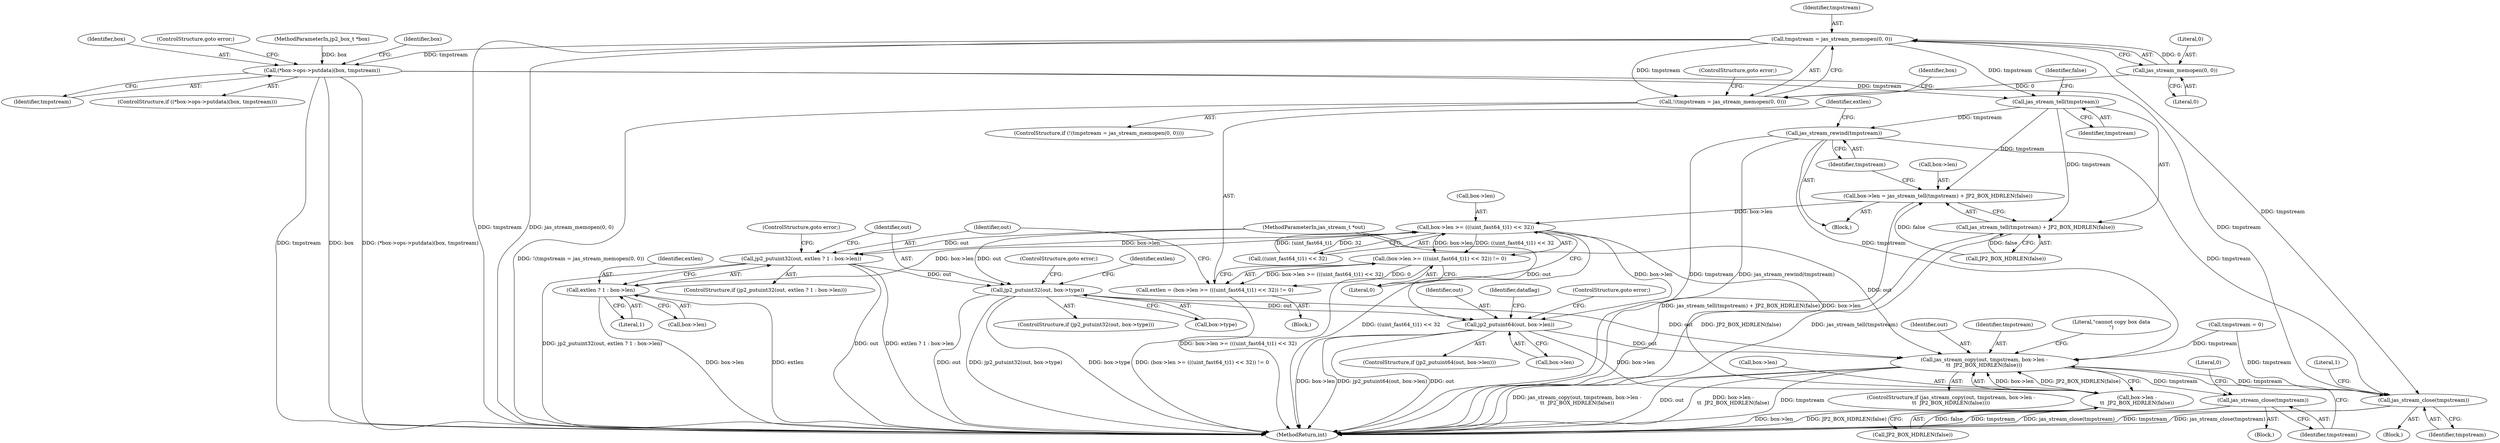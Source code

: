 digraph "0_jasper_e96fc4fdd525fa0ede28074a7e2b1caf94b58b0d_1@pointer" {
"1000127" [label="(Call,tmpstream = jas_stream_memopen(0, 0))"];
"1000129" [label="(Call,jas_stream_memopen(0, 0))"];
"1000126" [label="(Call,!(tmpstream = jas_stream_memopen(0, 0)))"];
"1000142" [label="(Call,(*box->ops->putdata)(box, tmpstream))"];
"1000152" [label="(Call,jas_stream_tell(tmpstream))"];
"1000147" [label="(Call,box->len = jas_stream_tell(tmpstream) + JP2_BOX_HDRLEN(false))"];
"1000161" [label="(Call,box->len >= (((uint_fast64_t)1) << 32))"];
"1000160" [label="(Call,(box->len >= (((uint_fast64_t)1) << 32)) != 0)"];
"1000158" [label="(Call,extlen = (box->len >= (((uint_fast64_t)1) << 32)) != 0)"];
"1000172" [label="(Call,jp2_putuint32(out, extlen ? 1 : box->len))"];
"1000183" [label="(Call,jp2_putuint32(out, box->type))"];
"1000194" [label="(Call,jp2_putuint64(out, box->len))"];
"1000205" [label="(Call,jas_stream_copy(out, tmpstream, box->len -\n\t\t  JP2_BOX_HDRLEN(false)))"];
"1000218" [label="(Call,jas_stream_close(tmpstream))"];
"1000226" [label="(Call,jas_stream_close(tmpstream))"];
"1000208" [label="(Call,box->len -\n\t\t  JP2_BOX_HDRLEN(false))"];
"1000174" [label="(Call,extlen ? 1 : box->len)"];
"1000151" [label="(Call,jas_stream_tell(tmpstream) + JP2_BOX_HDRLEN(false))"];
"1000156" [label="(Call,jas_stream_rewind(tmpstream))"];
"1000205" [label="(Call,jas_stream_copy(out, tmpstream, box->len -\n\t\t  JP2_BOX_HDRLEN(false)))"];
"1000154" [label="(Call,JP2_BOX_HDRLEN(false))"];
"1000128" [label="(Identifier,tmpstream)"];
"1000142" [label="(Call,(*box->ops->putdata)(box, tmpstream))"];
"1000189" [label="(ControlStructure,goto error;)"];
"1000148" [label="(Call,box->len)"];
"1000101" [label="(MethodParameterIn,jp2_box_t *box)"];
"1000195" [label="(Identifier,out)"];
"1000227" [label="(Identifier,tmpstream)"];
"1000185" [label="(Call,box->type)"];
"1000193" [label="(ControlStructure,if (jp2_putuint64(out, box->len)))"];
"1000175" [label="(Identifier,extlen)"];
"1000208" [label="(Call,box->len -\n\t\t  JP2_BOX_HDRLEN(false))"];
"1000182" [label="(ControlStructure,if (jp2_putuint32(out, box->type)))"];
"1000176" [label="(Literal,1)"];
"1000149" [label="(Identifier,box)"];
"1000203" [label="(Block,)"];
"1000196" [label="(Call,box->len)"];
"1000155" [label="(Identifier,false)"];
"1000216" [label="(Literal,\"cannot copy box data\n\")"];
"1000226" [label="(Call,jas_stream_close(tmpstream))"];
"1000174" [label="(Call,extlen ? 1 : box->len)"];
"1000102" [label="(MethodParameterIn,jas_stream_t *out)"];
"1000218" [label="(Call,jas_stream_close(tmpstream))"];
"1000170" [label="(Literal,0)"];
"1000171" [label="(ControlStructure,if (jp2_putuint32(out, extlen ? 1 : box->len)))"];
"1000206" [label="(Identifier,out)"];
"1000152" [label="(Call,jas_stream_tell(tmpstream))"];
"1000159" [label="(Identifier,extlen)"];
"1000225" [label="(Block,)"];
"1000202" [label="(Identifier,dataflag)"];
"1000162" [label="(Call,box->len)"];
"1000209" [label="(Call,box->len)"];
"1000200" [label="(ControlStructure,goto error;)"];
"1000181" [label="(ControlStructure,goto error;)"];
"1000219" [label="(Identifier,tmpstream)"];
"1000161" [label="(Call,box->len >= (((uint_fast64_t)1) << 32))"];
"1000151" [label="(Call,jas_stream_tell(tmpstream) + JP2_BOX_HDRLEN(false))"];
"1000125" [label="(ControlStructure,if (!(tmpstream = jas_stream_memopen(0, 0))))"];
"1000177" [label="(Call,box->len)"];
"1000131" [label="(Literal,0)"];
"1000144" [label="(Identifier,tmpstream)"];
"1000153" [label="(Identifier,tmpstream)"];
"1000143" [label="(Identifier,box)"];
"1000204" [label="(ControlStructure,if (jas_stream_copy(out, tmpstream, box->len -\n\t\t  JP2_BOX_HDRLEN(false))))"];
"1000160" [label="(Call,(box->len >= (((uint_fast64_t)1) << 32)) != 0)"];
"1000107" [label="(Call,tmpstream = 0)"];
"1000137" [label="(Identifier,box)"];
"1000173" [label="(Identifier,out)"];
"1000127" [label="(Call,tmpstream = jas_stream_memopen(0, 0))"];
"1000212" [label="(Call,JP2_BOX_HDRLEN(false))"];
"1000165" [label="(Call,((uint_fast64_t)1) << 32)"];
"1000207" [label="(Identifier,tmpstream)"];
"1000221" [label="(Literal,0)"];
"1000146" [label="(ControlStructure,goto error;)"];
"1000141" [label="(ControlStructure,if ((*box->ops->putdata)(box, tmpstream)))"];
"1000231" [label="(MethodReturn,int)"];
"1000156" [label="(Call,jas_stream_rewind(tmpstream))"];
"1000194" [label="(Call,jp2_putuint64(out, box->len))"];
"1000230" [label="(Literal,1)"];
"1000158" [label="(Call,extlen = (box->len >= (((uint_fast64_t)1) << 32)) != 0)"];
"1000133" [label="(ControlStructure,goto error;)"];
"1000184" [label="(Identifier,out)"];
"1000103" [label="(Block,)"];
"1000130" [label="(Literal,0)"];
"1000147" [label="(Call,box->len = jas_stream_tell(tmpstream) + JP2_BOX_HDRLEN(false))"];
"1000129" [label="(Call,jas_stream_memopen(0, 0))"];
"1000126" [label="(Call,!(tmpstream = jas_stream_memopen(0, 0)))"];
"1000124" [label="(Block,)"];
"1000157" [label="(Identifier,tmpstream)"];
"1000183" [label="(Call,jp2_putuint32(out, box->type))"];
"1000191" [label="(Identifier,extlen)"];
"1000172" [label="(Call,jp2_putuint32(out, extlen ? 1 : box->len))"];
"1000127" -> "1000126"  [label="AST: "];
"1000127" -> "1000129"  [label="CFG: "];
"1000128" -> "1000127"  [label="AST: "];
"1000129" -> "1000127"  [label="AST: "];
"1000126" -> "1000127"  [label="CFG: "];
"1000127" -> "1000231"  [label="DDG: jas_stream_memopen(0, 0)"];
"1000127" -> "1000231"  [label="DDG: tmpstream"];
"1000127" -> "1000126"  [label="DDG: tmpstream"];
"1000129" -> "1000127"  [label="DDG: 0"];
"1000127" -> "1000142"  [label="DDG: tmpstream"];
"1000127" -> "1000152"  [label="DDG: tmpstream"];
"1000127" -> "1000226"  [label="DDG: tmpstream"];
"1000129" -> "1000131"  [label="CFG: "];
"1000130" -> "1000129"  [label="AST: "];
"1000131" -> "1000129"  [label="AST: "];
"1000129" -> "1000126"  [label="DDG: 0"];
"1000126" -> "1000125"  [label="AST: "];
"1000133" -> "1000126"  [label="CFG: "];
"1000137" -> "1000126"  [label="CFG: "];
"1000126" -> "1000231"  [label="DDG: !(tmpstream = jas_stream_memopen(0, 0))"];
"1000142" -> "1000141"  [label="AST: "];
"1000142" -> "1000144"  [label="CFG: "];
"1000143" -> "1000142"  [label="AST: "];
"1000144" -> "1000142"  [label="AST: "];
"1000146" -> "1000142"  [label="CFG: "];
"1000149" -> "1000142"  [label="CFG: "];
"1000142" -> "1000231"  [label="DDG: box"];
"1000142" -> "1000231"  [label="DDG: (*box->ops->putdata)(box, tmpstream)"];
"1000142" -> "1000231"  [label="DDG: tmpstream"];
"1000101" -> "1000142"  [label="DDG: box"];
"1000142" -> "1000152"  [label="DDG: tmpstream"];
"1000142" -> "1000226"  [label="DDG: tmpstream"];
"1000152" -> "1000151"  [label="AST: "];
"1000152" -> "1000153"  [label="CFG: "];
"1000153" -> "1000152"  [label="AST: "];
"1000155" -> "1000152"  [label="CFG: "];
"1000152" -> "1000147"  [label="DDG: tmpstream"];
"1000152" -> "1000151"  [label="DDG: tmpstream"];
"1000152" -> "1000156"  [label="DDG: tmpstream"];
"1000147" -> "1000124"  [label="AST: "];
"1000147" -> "1000151"  [label="CFG: "];
"1000148" -> "1000147"  [label="AST: "];
"1000151" -> "1000147"  [label="AST: "];
"1000157" -> "1000147"  [label="CFG: "];
"1000147" -> "1000231"  [label="DDG: jas_stream_tell(tmpstream) + JP2_BOX_HDRLEN(false)"];
"1000154" -> "1000147"  [label="DDG: false"];
"1000147" -> "1000161"  [label="DDG: box->len"];
"1000161" -> "1000160"  [label="AST: "];
"1000161" -> "1000165"  [label="CFG: "];
"1000162" -> "1000161"  [label="AST: "];
"1000165" -> "1000161"  [label="AST: "];
"1000170" -> "1000161"  [label="CFG: "];
"1000161" -> "1000231"  [label="DDG: ((uint_fast64_t)1) << 32"];
"1000161" -> "1000160"  [label="DDG: box->len"];
"1000161" -> "1000160"  [label="DDG: ((uint_fast64_t)1) << 32"];
"1000165" -> "1000161"  [label="DDG: (uint_fast64_t)1"];
"1000165" -> "1000161"  [label="DDG: 32"];
"1000161" -> "1000172"  [label="DDG: box->len"];
"1000161" -> "1000174"  [label="DDG: box->len"];
"1000161" -> "1000194"  [label="DDG: box->len"];
"1000161" -> "1000208"  [label="DDG: box->len"];
"1000160" -> "1000158"  [label="AST: "];
"1000160" -> "1000170"  [label="CFG: "];
"1000170" -> "1000160"  [label="AST: "];
"1000158" -> "1000160"  [label="CFG: "];
"1000160" -> "1000231"  [label="DDG: box->len >= (((uint_fast64_t)1) << 32)"];
"1000160" -> "1000158"  [label="DDG: box->len >= (((uint_fast64_t)1) << 32)"];
"1000160" -> "1000158"  [label="DDG: 0"];
"1000158" -> "1000103"  [label="AST: "];
"1000159" -> "1000158"  [label="AST: "];
"1000173" -> "1000158"  [label="CFG: "];
"1000158" -> "1000231"  [label="DDG: (box->len >= (((uint_fast64_t)1) << 32)) != 0"];
"1000172" -> "1000171"  [label="AST: "];
"1000172" -> "1000174"  [label="CFG: "];
"1000173" -> "1000172"  [label="AST: "];
"1000174" -> "1000172"  [label="AST: "];
"1000181" -> "1000172"  [label="CFG: "];
"1000184" -> "1000172"  [label="CFG: "];
"1000172" -> "1000231"  [label="DDG: jp2_putuint32(out, extlen ? 1 : box->len)"];
"1000172" -> "1000231"  [label="DDG: out"];
"1000172" -> "1000231"  [label="DDG: extlen ? 1 : box->len"];
"1000102" -> "1000172"  [label="DDG: out"];
"1000172" -> "1000183"  [label="DDG: out"];
"1000183" -> "1000182"  [label="AST: "];
"1000183" -> "1000185"  [label="CFG: "];
"1000184" -> "1000183"  [label="AST: "];
"1000185" -> "1000183"  [label="AST: "];
"1000189" -> "1000183"  [label="CFG: "];
"1000191" -> "1000183"  [label="CFG: "];
"1000183" -> "1000231"  [label="DDG: box->type"];
"1000183" -> "1000231"  [label="DDG: out"];
"1000183" -> "1000231"  [label="DDG: jp2_putuint32(out, box->type)"];
"1000102" -> "1000183"  [label="DDG: out"];
"1000183" -> "1000194"  [label="DDG: out"];
"1000183" -> "1000205"  [label="DDG: out"];
"1000194" -> "1000193"  [label="AST: "];
"1000194" -> "1000196"  [label="CFG: "];
"1000195" -> "1000194"  [label="AST: "];
"1000196" -> "1000194"  [label="AST: "];
"1000200" -> "1000194"  [label="CFG: "];
"1000202" -> "1000194"  [label="CFG: "];
"1000194" -> "1000231"  [label="DDG: box->len"];
"1000194" -> "1000231"  [label="DDG: jp2_putuint64(out, box->len)"];
"1000194" -> "1000231"  [label="DDG: out"];
"1000102" -> "1000194"  [label="DDG: out"];
"1000194" -> "1000205"  [label="DDG: out"];
"1000194" -> "1000208"  [label="DDG: box->len"];
"1000205" -> "1000204"  [label="AST: "];
"1000205" -> "1000208"  [label="CFG: "];
"1000206" -> "1000205"  [label="AST: "];
"1000207" -> "1000205"  [label="AST: "];
"1000208" -> "1000205"  [label="AST: "];
"1000216" -> "1000205"  [label="CFG: "];
"1000219" -> "1000205"  [label="CFG: "];
"1000205" -> "1000231"  [label="DDG: out"];
"1000205" -> "1000231"  [label="DDG: box->len -\n\t\t  JP2_BOX_HDRLEN(false)"];
"1000205" -> "1000231"  [label="DDG: tmpstream"];
"1000205" -> "1000231"  [label="DDG: jas_stream_copy(out, tmpstream, box->len -\n\t\t  JP2_BOX_HDRLEN(false))"];
"1000102" -> "1000205"  [label="DDG: out"];
"1000107" -> "1000205"  [label="DDG: tmpstream"];
"1000156" -> "1000205"  [label="DDG: tmpstream"];
"1000208" -> "1000205"  [label="DDG: box->len"];
"1000208" -> "1000205"  [label="DDG: JP2_BOX_HDRLEN(false)"];
"1000205" -> "1000218"  [label="DDG: tmpstream"];
"1000205" -> "1000226"  [label="DDG: tmpstream"];
"1000218" -> "1000203"  [label="AST: "];
"1000218" -> "1000219"  [label="CFG: "];
"1000219" -> "1000218"  [label="AST: "];
"1000221" -> "1000218"  [label="CFG: "];
"1000218" -> "1000231"  [label="DDG: tmpstream"];
"1000218" -> "1000231"  [label="DDG: jas_stream_close(tmpstream)"];
"1000226" -> "1000225"  [label="AST: "];
"1000226" -> "1000227"  [label="CFG: "];
"1000227" -> "1000226"  [label="AST: "];
"1000230" -> "1000226"  [label="CFG: "];
"1000226" -> "1000231"  [label="DDG: tmpstream"];
"1000226" -> "1000231"  [label="DDG: jas_stream_close(tmpstream)"];
"1000107" -> "1000226"  [label="DDG: tmpstream"];
"1000156" -> "1000226"  [label="DDG: tmpstream"];
"1000208" -> "1000212"  [label="CFG: "];
"1000209" -> "1000208"  [label="AST: "];
"1000212" -> "1000208"  [label="AST: "];
"1000208" -> "1000231"  [label="DDG: box->len"];
"1000208" -> "1000231"  [label="DDG: JP2_BOX_HDRLEN(false)"];
"1000212" -> "1000208"  [label="DDG: false"];
"1000174" -> "1000176"  [label="CFG: "];
"1000174" -> "1000177"  [label="CFG: "];
"1000175" -> "1000174"  [label="AST: "];
"1000176" -> "1000174"  [label="AST: "];
"1000177" -> "1000174"  [label="AST: "];
"1000174" -> "1000231"  [label="DDG: box->len"];
"1000174" -> "1000231"  [label="DDG: extlen"];
"1000151" -> "1000154"  [label="CFG: "];
"1000154" -> "1000151"  [label="AST: "];
"1000151" -> "1000231"  [label="DDG: jas_stream_tell(tmpstream)"];
"1000151" -> "1000231"  [label="DDG: JP2_BOX_HDRLEN(false)"];
"1000154" -> "1000151"  [label="DDG: false"];
"1000156" -> "1000124"  [label="AST: "];
"1000156" -> "1000157"  [label="CFG: "];
"1000157" -> "1000156"  [label="AST: "];
"1000159" -> "1000156"  [label="CFG: "];
"1000156" -> "1000231"  [label="DDG: tmpstream"];
"1000156" -> "1000231"  [label="DDG: jas_stream_rewind(tmpstream)"];
}
